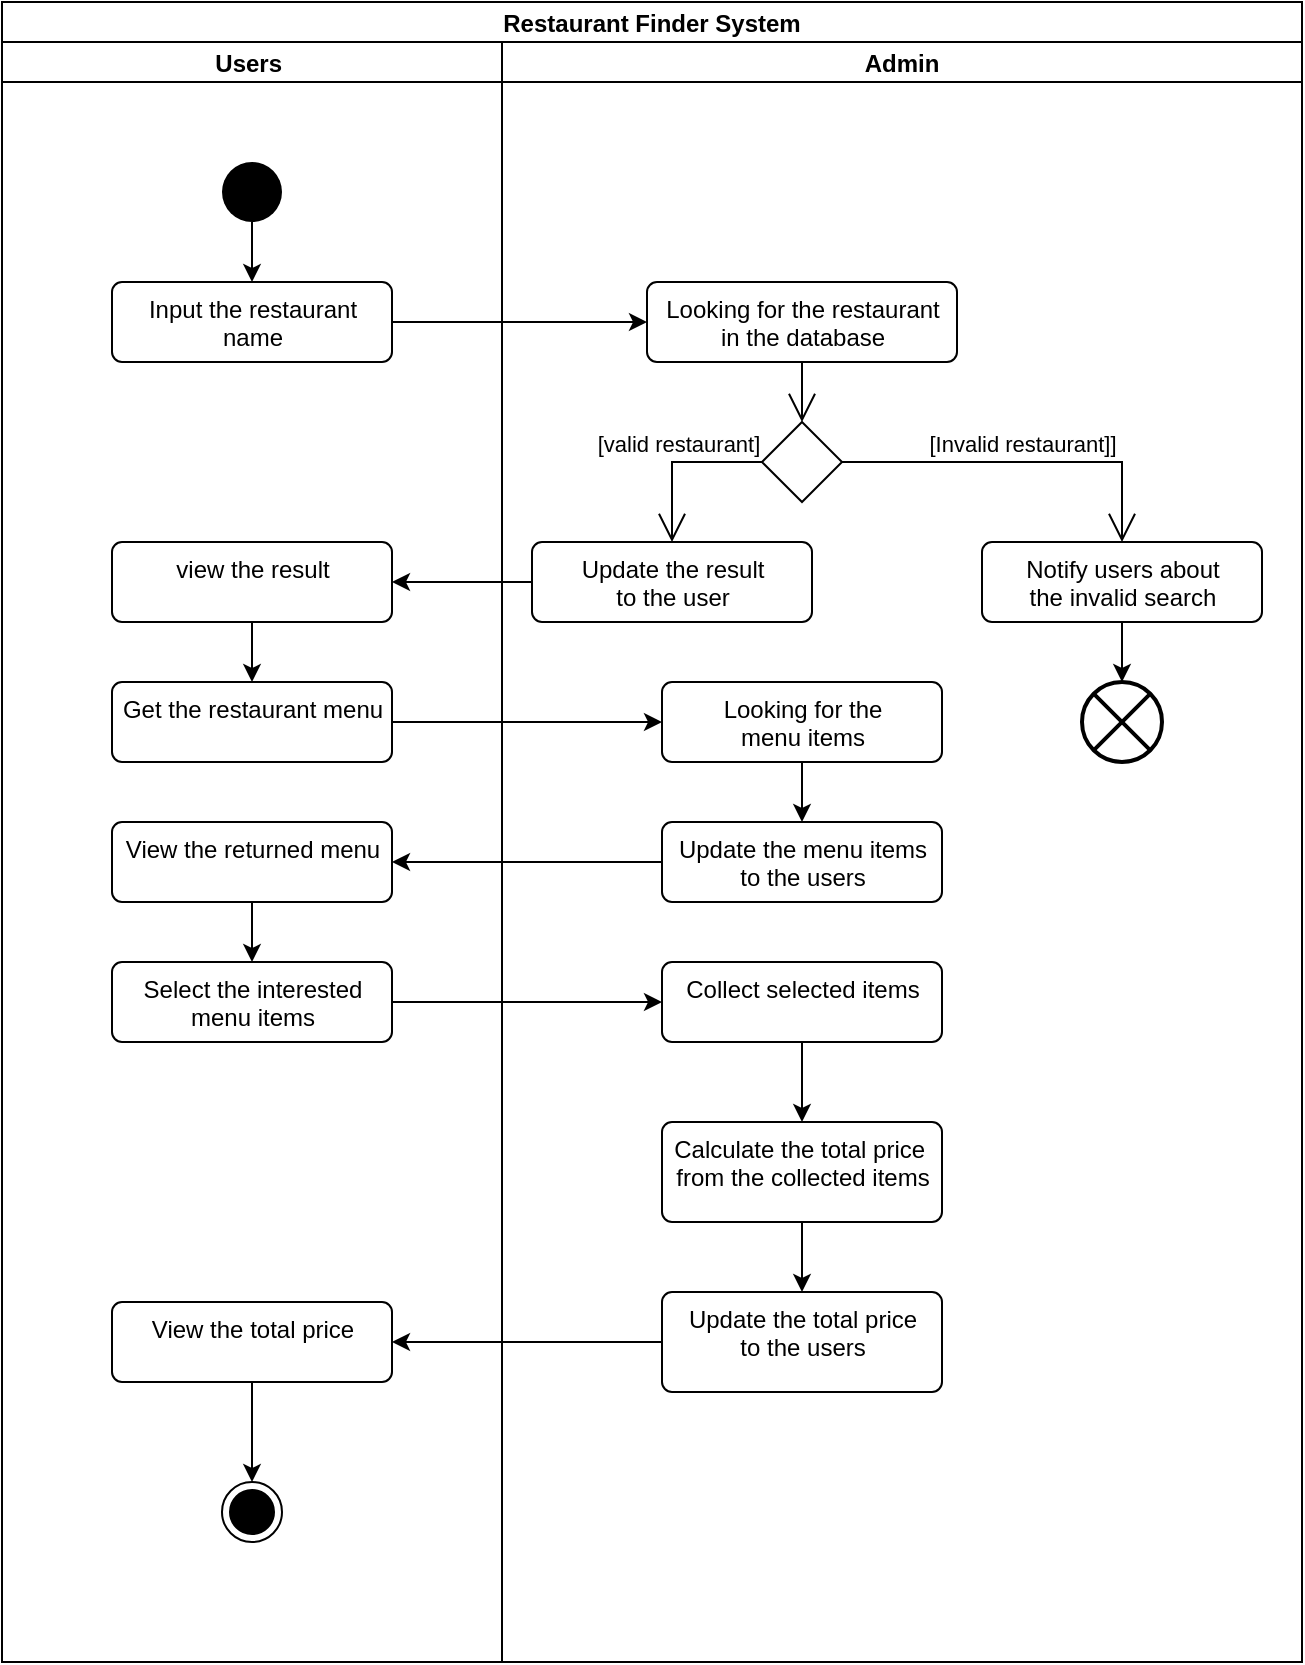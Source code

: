<mxfile version="20.4.0" type="github">
  <diagram id="gbzk3yQSj8liMku1RLfF" name="Page-1">
    <mxGraphModel dx="2066" dy="1154" grid="1" gridSize="10" guides="1" tooltips="1" connect="1" arrows="1" fold="1" page="1" pageScale="1" pageWidth="850" pageHeight="1100" math="0" shadow="0">
      <root>
        <mxCell id="0" />
        <mxCell id="1" parent="0" />
        <mxCell id="S5wvV7lNFDj4NxCUPVdr-1" value="Restaurant Finder System" style="swimlane;childLayout=stackLayout;resizeParent=1;resizeParentMax=0;startSize=20;" parent="1" vertex="1">
          <mxGeometry x="120" y="50" width="650" height="830" as="geometry" />
        </mxCell>
        <mxCell id="S5wvV7lNFDj4NxCUPVdr-2" value="Users " style="swimlane;startSize=20;" parent="S5wvV7lNFDj4NxCUPVdr-1" vertex="1">
          <mxGeometry y="20" width="250" height="810" as="geometry" />
        </mxCell>
        <mxCell id="S5wvV7lNFDj4NxCUPVdr-8" style="edgeStyle=orthogonalEdgeStyle;rounded=0;orthogonalLoop=1;jettySize=auto;html=1;" parent="S5wvV7lNFDj4NxCUPVdr-2" source="S5wvV7lNFDj4NxCUPVdr-5" target="S5wvV7lNFDj4NxCUPVdr-6" edge="1">
          <mxGeometry relative="1" as="geometry" />
        </mxCell>
        <mxCell id="S5wvV7lNFDj4NxCUPVdr-5" value="" style="ellipse;fillColor=#000000;strokeColor=none;" parent="S5wvV7lNFDj4NxCUPVdr-2" vertex="1">
          <mxGeometry x="110" y="60" width="30" height="30" as="geometry" />
        </mxCell>
        <mxCell id="S5wvV7lNFDj4NxCUPVdr-6" value="Input the restaurant &lt;br&gt;name" style="html=1;align=center;verticalAlign=top;rounded=1;absoluteArcSize=1;arcSize=10;dashed=0;" parent="S5wvV7lNFDj4NxCUPVdr-2" vertex="1">
          <mxGeometry x="55" y="120" width="140" height="40" as="geometry" />
        </mxCell>
        <mxCell id="S5wvV7lNFDj4NxCUPVdr-23" style="edgeStyle=orthogonalEdgeStyle;rounded=0;orthogonalLoop=1;jettySize=auto;html=1;" parent="S5wvV7lNFDj4NxCUPVdr-2" source="S5wvV7lNFDj4NxCUPVdr-20" target="S5wvV7lNFDj4NxCUPVdr-22" edge="1">
          <mxGeometry relative="1" as="geometry" />
        </mxCell>
        <mxCell id="S5wvV7lNFDj4NxCUPVdr-20" value="view the result" style="html=1;align=center;verticalAlign=top;rounded=1;absoluteArcSize=1;arcSize=10;dashed=0;" parent="S5wvV7lNFDj4NxCUPVdr-2" vertex="1">
          <mxGeometry x="55" y="250" width="140" height="40" as="geometry" />
        </mxCell>
        <mxCell id="S5wvV7lNFDj4NxCUPVdr-22" value="Get the restaurant menu" style="html=1;align=center;verticalAlign=top;rounded=1;absoluteArcSize=1;arcSize=10;dashed=0;" parent="S5wvV7lNFDj4NxCUPVdr-2" vertex="1">
          <mxGeometry x="55" y="320" width="140" height="40" as="geometry" />
        </mxCell>
        <mxCell id="S5wvV7lNFDj4NxCUPVdr-30" style="edgeStyle=orthogonalEdgeStyle;rounded=0;orthogonalLoop=1;jettySize=auto;html=1;" parent="S5wvV7lNFDj4NxCUPVdr-2" source="S5wvV7lNFDj4NxCUPVdr-27" target="S5wvV7lNFDj4NxCUPVdr-29" edge="1">
          <mxGeometry relative="1" as="geometry" />
        </mxCell>
        <mxCell id="S5wvV7lNFDj4NxCUPVdr-27" value="View the returned menu" style="html=1;align=center;verticalAlign=top;rounded=1;absoluteArcSize=1;arcSize=10;dashed=0;" parent="S5wvV7lNFDj4NxCUPVdr-2" vertex="1">
          <mxGeometry x="55" y="390" width="140" height="40" as="geometry" />
        </mxCell>
        <mxCell id="S5wvV7lNFDj4NxCUPVdr-29" value="Select the interested&lt;br&gt;menu items" style="html=1;align=center;verticalAlign=top;rounded=1;absoluteArcSize=1;arcSize=10;dashed=0;" parent="S5wvV7lNFDj4NxCUPVdr-2" vertex="1">
          <mxGeometry x="55" y="460" width="140" height="40" as="geometry" />
        </mxCell>
        <mxCell id="S5wvV7lNFDj4NxCUPVdr-42" style="edgeStyle=orthogonalEdgeStyle;rounded=0;orthogonalLoop=1;jettySize=auto;html=1;" parent="S5wvV7lNFDj4NxCUPVdr-2" source="S5wvV7lNFDj4NxCUPVdr-37" target="S5wvV7lNFDj4NxCUPVdr-40" edge="1">
          <mxGeometry relative="1" as="geometry" />
        </mxCell>
        <mxCell id="S5wvV7lNFDj4NxCUPVdr-37" value="View the total price" style="html=1;align=center;verticalAlign=top;rounded=1;absoluteArcSize=1;arcSize=10;dashed=0;" parent="S5wvV7lNFDj4NxCUPVdr-2" vertex="1">
          <mxGeometry x="55" y="630" width="140" height="40" as="geometry" />
        </mxCell>
        <mxCell id="S5wvV7lNFDj4NxCUPVdr-40" value="" style="ellipse;html=1;shape=endState;fillColor=strokeColor;" parent="S5wvV7lNFDj4NxCUPVdr-2" vertex="1">
          <mxGeometry x="110" y="720" width="30" height="30" as="geometry" />
        </mxCell>
        <mxCell id="S5wvV7lNFDj4NxCUPVdr-3" value="Admin" style="swimlane;startSize=20;" parent="S5wvV7lNFDj4NxCUPVdr-1" vertex="1">
          <mxGeometry x="250" y="20" width="400" height="810" as="geometry" />
        </mxCell>
        <mxCell id="S5wvV7lNFDj4NxCUPVdr-7" value="Looking for the restaurant &lt;br&gt;in the database" style="html=1;align=center;verticalAlign=top;rounded=1;absoluteArcSize=1;arcSize=10;dashed=0;" parent="S5wvV7lNFDj4NxCUPVdr-3" vertex="1">
          <mxGeometry x="72.5" y="120" width="155" height="40" as="geometry" />
        </mxCell>
        <mxCell id="S5wvV7lNFDj4NxCUPVdr-10" value="Update the result &lt;br&gt;to the user" style="html=1;align=center;verticalAlign=top;rounded=1;absoluteArcSize=1;arcSize=10;dashed=0;" parent="S5wvV7lNFDj4NxCUPVdr-3" vertex="1">
          <mxGeometry x="15" y="250" width="140" height="40" as="geometry" />
        </mxCell>
        <mxCell id="S5wvV7lNFDj4NxCUPVdr-16" value="" style="shape=rhombus;html=1;verticalLabelPosition=bottom;verticalAlignment=top;" parent="S5wvV7lNFDj4NxCUPVdr-3" vertex="1">
          <mxGeometry x="130" y="190" width="40" height="40" as="geometry" />
        </mxCell>
        <mxCell id="S5wvV7lNFDj4NxCUPVdr-17" value="" style="edgeStyle=elbowEdgeStyle;html=1;elbow=horizontal;align=right;verticalAlign=bottom;endArrow=none;rounded=0;labelBackgroundColor=none;startArrow=open;startSize=12;entryX=0.5;entryY=1;entryDx=0;entryDy=0;" parent="S5wvV7lNFDj4NxCUPVdr-3" source="S5wvV7lNFDj4NxCUPVdr-16" target="S5wvV7lNFDj4NxCUPVdr-7" edge="1">
          <mxGeometry relative="1" as="geometry">
            <mxPoint x="-5" y="440" as="targetPoint" />
          </mxGeometry>
        </mxCell>
        <mxCell id="S5wvV7lNFDj4NxCUPVdr-19" value="[Invalid restaurant]]" style="edgeStyle=elbowEdgeStyle;html=1;elbow=vertical;verticalAlign=bottom;endArrow=open;rounded=0;labelBackgroundColor=none;endSize=12;entryX=0.5;entryY=0;entryDx=0;entryDy=0;entryPerimeter=0;exitX=1;exitY=0.5;exitDx=0;exitDy=0;" parent="S5wvV7lNFDj4NxCUPVdr-3" source="S5wvV7lNFDj4NxCUPVdr-16" target="O3z_9MrmnmogVAbjxZnT-2" edge="1">
          <mxGeometry relative="1" as="geometry">
            <mxPoint x="310" y="250" as="targetPoint" />
            <Array as="points">
              <mxPoint x="235" y="210" />
            </Array>
          </mxGeometry>
        </mxCell>
        <mxCell id="S5wvV7lNFDj4NxCUPVdr-18" value="[valid restaurant]" style="edgeStyle=elbowEdgeStyle;html=1;elbow=horizontal;verticalAlign=bottom;endArrow=open;rounded=0;labelBackgroundColor=none;endSize=12;" parent="S5wvV7lNFDj4NxCUPVdr-3" source="S5wvV7lNFDj4NxCUPVdr-16" target="S5wvV7lNFDj4NxCUPVdr-10" edge="1">
          <mxGeometry relative="1" as="geometry">
            <mxPoint x="95" y="500" as="targetPoint" />
            <Array as="points">
              <mxPoint x="85" y="210" />
            </Array>
          </mxGeometry>
        </mxCell>
        <mxCell id="S5wvV7lNFDj4NxCUPVdr-26" style="edgeStyle=orthogonalEdgeStyle;rounded=0;orthogonalLoop=1;jettySize=auto;html=1;" parent="S5wvV7lNFDj4NxCUPVdr-3" source="S5wvV7lNFDj4NxCUPVdr-24" target="S5wvV7lNFDj4NxCUPVdr-25" edge="1">
          <mxGeometry relative="1" as="geometry" />
        </mxCell>
        <mxCell id="S5wvV7lNFDj4NxCUPVdr-24" value="Looking for the &lt;br&gt;menu items" style="html=1;align=center;verticalAlign=top;rounded=1;absoluteArcSize=1;arcSize=10;dashed=0;" parent="S5wvV7lNFDj4NxCUPVdr-3" vertex="1">
          <mxGeometry x="80" y="320" width="140" height="40" as="geometry" />
        </mxCell>
        <mxCell id="S5wvV7lNFDj4NxCUPVdr-25" value="Update the menu items&lt;br&gt;to the users" style="html=1;align=center;verticalAlign=top;rounded=1;absoluteArcSize=1;arcSize=10;dashed=0;" parent="S5wvV7lNFDj4NxCUPVdr-3" vertex="1">
          <mxGeometry x="80" y="390" width="140" height="40" as="geometry" />
        </mxCell>
        <mxCell id="S5wvV7lNFDj4NxCUPVdr-33" style="edgeStyle=orthogonalEdgeStyle;rounded=0;orthogonalLoop=1;jettySize=auto;html=1;" parent="S5wvV7lNFDj4NxCUPVdr-3" source="S5wvV7lNFDj4NxCUPVdr-31" target="S5wvV7lNFDj4NxCUPVdr-32" edge="1">
          <mxGeometry relative="1" as="geometry" />
        </mxCell>
        <mxCell id="S5wvV7lNFDj4NxCUPVdr-31" value="Collect selected items" style="html=1;align=center;verticalAlign=top;rounded=1;absoluteArcSize=1;arcSize=10;dashed=0;" parent="S5wvV7lNFDj4NxCUPVdr-3" vertex="1">
          <mxGeometry x="80" y="460" width="140" height="40" as="geometry" />
        </mxCell>
        <mxCell id="S5wvV7lNFDj4NxCUPVdr-36" style="edgeStyle=orthogonalEdgeStyle;rounded=0;orthogonalLoop=1;jettySize=auto;html=1;" parent="S5wvV7lNFDj4NxCUPVdr-3" source="S5wvV7lNFDj4NxCUPVdr-32" target="S5wvV7lNFDj4NxCUPVdr-35" edge="1">
          <mxGeometry relative="1" as="geometry" />
        </mxCell>
        <mxCell id="S5wvV7lNFDj4NxCUPVdr-32" value="Calculate the total price&amp;nbsp;&lt;br&gt;from the collected items" style="html=1;align=center;verticalAlign=top;rounded=1;absoluteArcSize=1;arcSize=10;dashed=0;" parent="S5wvV7lNFDj4NxCUPVdr-3" vertex="1">
          <mxGeometry x="80" y="540" width="140" height="50" as="geometry" />
        </mxCell>
        <mxCell id="S5wvV7lNFDj4NxCUPVdr-35" value="Update the total price&lt;br&gt;to the users" style="html=1;align=center;verticalAlign=top;rounded=1;absoluteArcSize=1;arcSize=10;dashed=0;" parent="S5wvV7lNFDj4NxCUPVdr-3" vertex="1">
          <mxGeometry x="80" y="625" width="140" height="50" as="geometry" />
        </mxCell>
        <mxCell id="O3z_9MrmnmogVAbjxZnT-1" value="" style="html=1;shape=mxgraph.sysml.flowFinal;strokeWidth=2;verticalLabelPosition=bottom;verticalAlignment=top;" vertex="1" parent="S5wvV7lNFDj4NxCUPVdr-3">
          <mxGeometry x="290" y="320" width="40" height="40" as="geometry" />
        </mxCell>
        <mxCell id="O3z_9MrmnmogVAbjxZnT-3" style="edgeStyle=orthogonalEdgeStyle;rounded=0;orthogonalLoop=1;jettySize=auto;html=1;" edge="1" parent="S5wvV7lNFDj4NxCUPVdr-3" source="O3z_9MrmnmogVAbjxZnT-2" target="O3z_9MrmnmogVAbjxZnT-1">
          <mxGeometry relative="1" as="geometry" />
        </mxCell>
        <mxCell id="O3z_9MrmnmogVAbjxZnT-2" value="Notify users about &lt;br&gt;the invalid search" style="html=1;align=center;verticalAlign=top;rounded=1;absoluteArcSize=1;arcSize=10;dashed=0;" vertex="1" parent="S5wvV7lNFDj4NxCUPVdr-3">
          <mxGeometry x="240" y="250" width="140" height="40" as="geometry" />
        </mxCell>
        <mxCell id="S5wvV7lNFDj4NxCUPVdr-9" style="edgeStyle=orthogonalEdgeStyle;rounded=0;orthogonalLoop=1;jettySize=auto;html=1;" parent="S5wvV7lNFDj4NxCUPVdr-1" source="S5wvV7lNFDj4NxCUPVdr-6" target="S5wvV7lNFDj4NxCUPVdr-7" edge="1">
          <mxGeometry relative="1" as="geometry" />
        </mxCell>
        <mxCell id="S5wvV7lNFDj4NxCUPVdr-21" style="edgeStyle=orthogonalEdgeStyle;rounded=0;orthogonalLoop=1;jettySize=auto;html=1;entryX=1;entryY=0.5;entryDx=0;entryDy=0;" parent="S5wvV7lNFDj4NxCUPVdr-1" source="S5wvV7lNFDj4NxCUPVdr-10" target="S5wvV7lNFDj4NxCUPVdr-20" edge="1">
          <mxGeometry relative="1" as="geometry" />
        </mxCell>
        <mxCell id="S5wvV7lNFDj4NxCUPVdr-28" style="edgeStyle=orthogonalEdgeStyle;rounded=0;orthogonalLoop=1;jettySize=auto;html=1;" parent="S5wvV7lNFDj4NxCUPVdr-1" source="S5wvV7lNFDj4NxCUPVdr-25" target="S5wvV7lNFDj4NxCUPVdr-27" edge="1">
          <mxGeometry relative="1" as="geometry" />
        </mxCell>
        <mxCell id="S5wvV7lNFDj4NxCUPVdr-34" style="edgeStyle=orthogonalEdgeStyle;rounded=0;orthogonalLoop=1;jettySize=auto;html=1;" parent="S5wvV7lNFDj4NxCUPVdr-1" source="S5wvV7lNFDj4NxCUPVdr-29" target="S5wvV7lNFDj4NxCUPVdr-31" edge="1">
          <mxGeometry relative="1" as="geometry" />
        </mxCell>
        <mxCell id="S5wvV7lNFDj4NxCUPVdr-38" style="edgeStyle=orthogonalEdgeStyle;rounded=0;orthogonalLoop=1;jettySize=auto;html=1;" parent="S5wvV7lNFDj4NxCUPVdr-1" source="S5wvV7lNFDj4NxCUPVdr-35" target="S5wvV7lNFDj4NxCUPVdr-37" edge="1">
          <mxGeometry relative="1" as="geometry" />
        </mxCell>
        <mxCell id="5FFgN4u_OPAJNUJ0jiH7-1" style="edgeStyle=orthogonalEdgeStyle;rounded=0;orthogonalLoop=1;jettySize=auto;html=1;" parent="S5wvV7lNFDj4NxCUPVdr-1" source="S5wvV7lNFDj4NxCUPVdr-22" target="S5wvV7lNFDj4NxCUPVdr-24" edge="1">
          <mxGeometry relative="1" as="geometry" />
        </mxCell>
      </root>
    </mxGraphModel>
  </diagram>
</mxfile>
